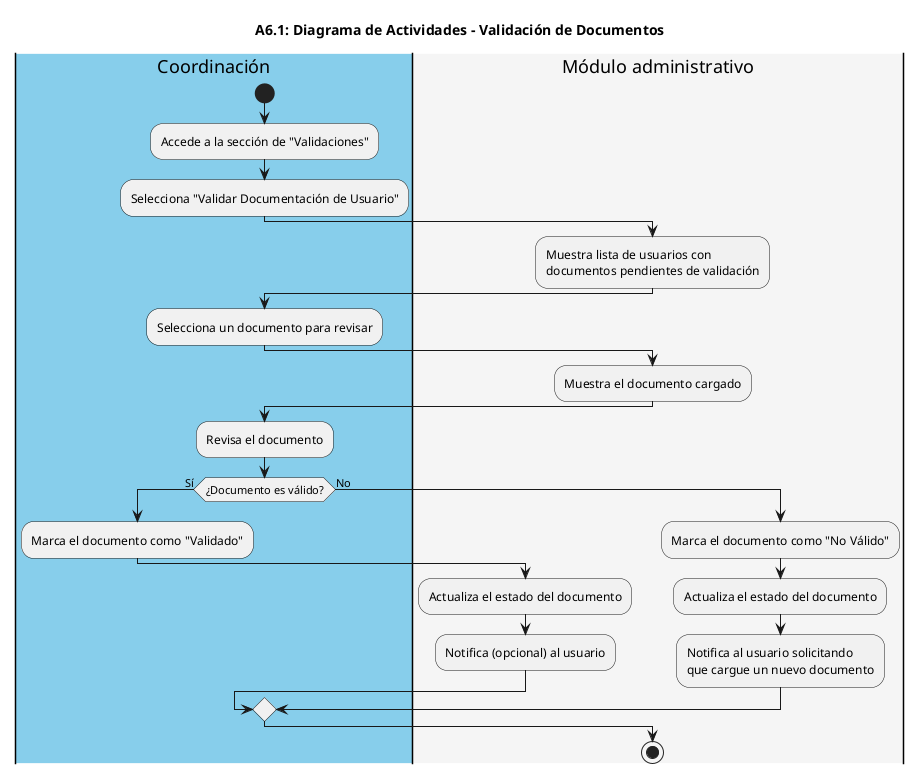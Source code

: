 @startuml
title A6.1: Diagrama de Actividades - Validación de Documentos

|#skyblue|Coordinación|
start
:Accede a la sección de "Validaciones";
:Selecciona "Validar Documentación de Usuario";

|#whitesmoke|Módulo administrativo|
:Muestra lista de usuarios con
documentos pendientes de validación;

|#skyblue|Coordinación|
:Selecciona un documento para revisar;

|#whitesmoke|Módulo administrativo|
:Muestra el documento cargado;

|#skyblue|Coordinación|
:Revisa el documento;
if (¿Documento es válido?) then (Sí)
  :Marca el documento como "Validado";
  |#whitesmoke|Módulo administrativo|
  :Actualiza el estado del documento;
  :Notifica (opcional) al usuario;
else (No)
  :Marca el documento como "No Válido";
  |#whitesmoke|Módulo administrativo|
  :Actualiza el estado del documento;
  :Notifica al usuario solicitando
  que cargue un nuevo documento;
endif
stop
@enduml